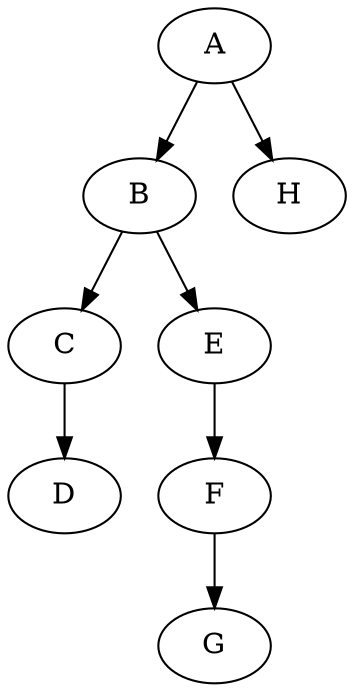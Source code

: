 // Arbre binaire
digraph {
	140093227181584 [label=A]
	140093227182784 [label=B]
	140093227181008 [label=C]
	140093227182688 [label=D]
	140093227181776 [label=E]
	140093227180576 [label=F]
	140093227181488 [label=G]
	140093227181872 [label=H]
	140093227181008 -> 140093227182688
	140093227182784 -> 140093227181008
	140093227180576 -> 140093227181488
	140093227181776 -> 140093227180576
	140093227182784 -> 140093227181776
	140093227181584 -> 140093227182784
	140093227181584 -> 140093227181872
}

